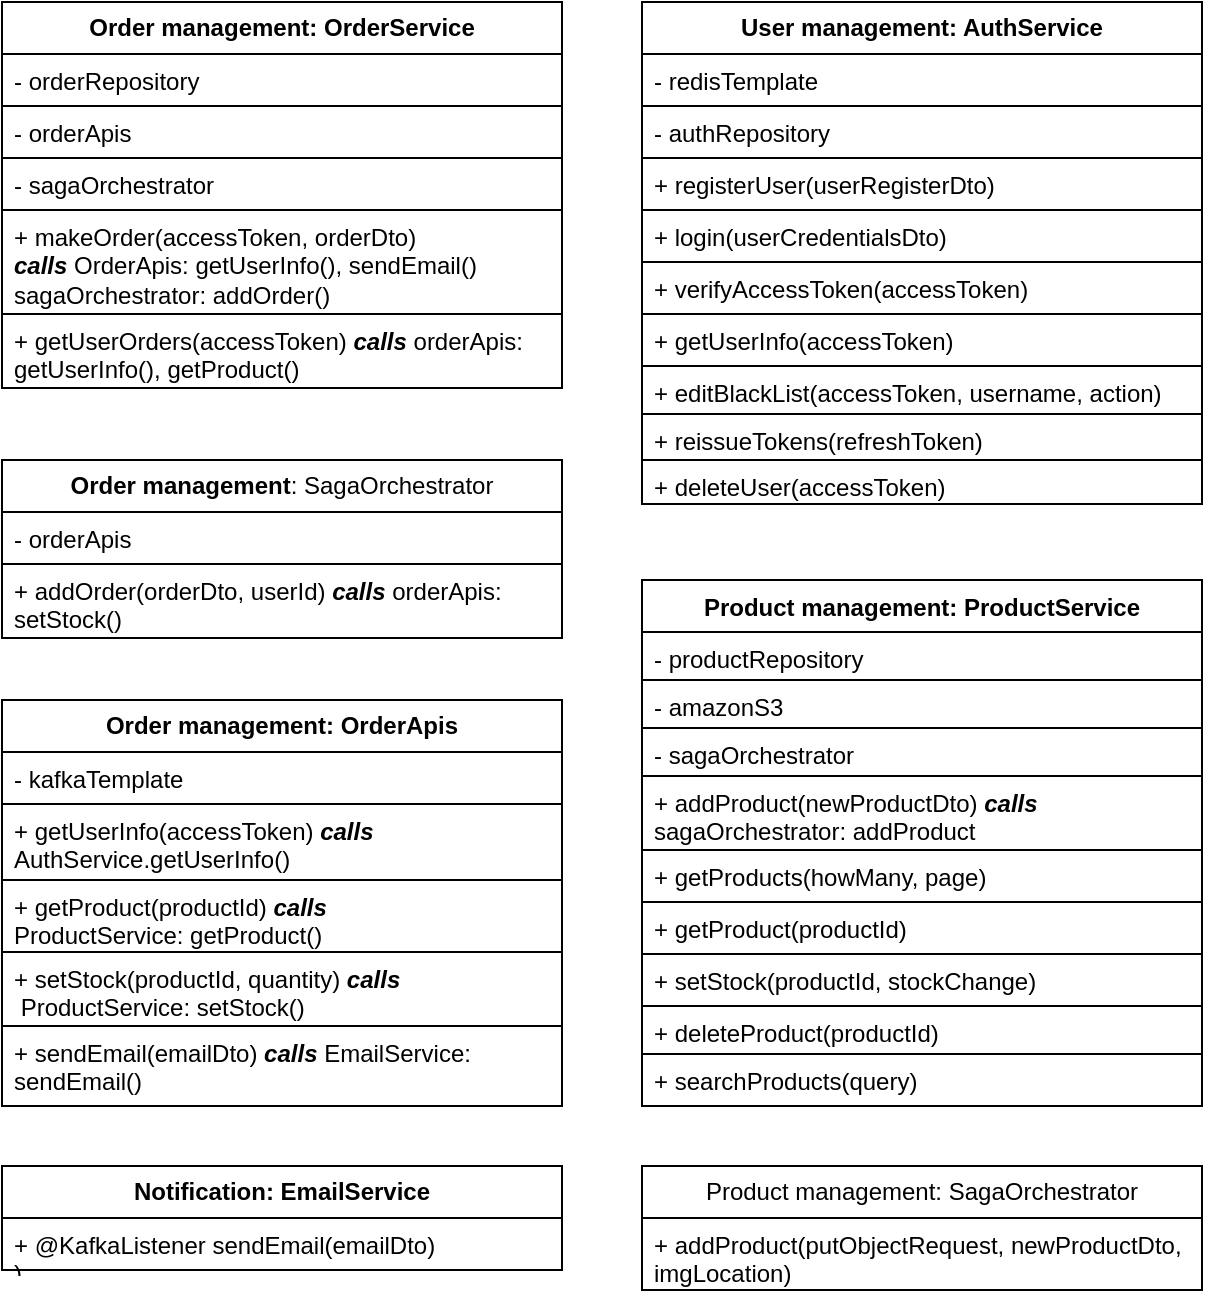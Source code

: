 <mxfile version="21.6.8" type="device">
  <diagram id="C5RBs43oDa-KdzZeNtuy" name="Page-1">
    <mxGraphModel dx="1434" dy="750" grid="1" gridSize="10" guides="1" tooltips="1" connect="1" arrows="1" fold="1" page="1" pageScale="1" pageWidth="827" pageHeight="1169" math="0" shadow="0">
      <root>
        <mxCell id="WIyWlLk6GJQsqaUBKTNV-0" />
        <mxCell id="WIyWlLk6GJQsqaUBKTNV-1" parent="WIyWlLk6GJQsqaUBKTNV-0" />
        <mxCell id="WDx_CuIe-Octs4uv08qH-0" value="&lt;b&gt;Order management: OrderService&lt;/b&gt;" style="swimlane;fontStyle=0;childLayout=stackLayout;horizontal=1;startSize=26;fillColor=none;horizontalStack=0;resizeParent=1;resizeParentMax=0;resizeLast=0;collapsible=1;marginBottom=0;whiteSpace=wrap;html=1;" parent="WIyWlLk6GJQsqaUBKTNV-1" vertex="1">
          <mxGeometry x="40" y="181" width="280" height="193" as="geometry" />
        </mxCell>
        <mxCell id="yiXxhSZXQgnFvCWPOxZt-14" value="- orderRepository" style="text;strokeColor=default;fillColor=default;align=left;verticalAlign=top;spacingLeft=4;spacingRight=4;overflow=hidden;rotatable=0;points=[[0,0.5],[1,0.5]];portConstraint=eastwest;whiteSpace=wrap;html=1;" parent="WDx_CuIe-Octs4uv08qH-0" vertex="1">
          <mxGeometry y="26" width="280" height="26" as="geometry" />
        </mxCell>
        <mxCell id="y1rU6rrnu2hztjk_kFg--3" value="- orderApis" style="text;strokeColor=default;fillColor=default;align=left;verticalAlign=top;spacingLeft=4;spacingRight=4;overflow=hidden;rotatable=0;points=[[0,0.5],[1,0.5]];portConstraint=eastwest;whiteSpace=wrap;html=1;" parent="WDx_CuIe-Octs4uv08qH-0" vertex="1">
          <mxGeometry y="52" width="280" height="26" as="geometry" />
        </mxCell>
        <mxCell id="J1XDDZJ7hEymzh4FE5Py-7" value="- sagaOrchestrator" style="text;strokeColor=default;fillColor=default;align=left;verticalAlign=top;spacingLeft=4;spacingRight=4;overflow=hidden;rotatable=0;points=[[0,0.5],[1,0.5]];portConstraint=eastwest;whiteSpace=wrap;html=1;" parent="WDx_CuIe-Octs4uv08qH-0" vertex="1">
          <mxGeometry y="78" width="280" height="26" as="geometry" />
        </mxCell>
        <mxCell id="WDx_CuIe-Octs4uv08qH-63" value="&lt;div style=&quot;&quot;&gt;&lt;span style=&quot;background-color: initial;&quot;&gt;+ makeOrder(accessToken, orderDto) &lt;b&gt;&lt;i&gt;calls&lt;/i&gt;&lt;/b&gt;&amp;nbsp;OrderApis: getUserInfo(), sendEmail()&amp;nbsp; sagaOrchestrator: addOrder()&lt;/span&gt;&lt;/div&gt;" style="text;strokeColor=default;fillColor=default;align=left;verticalAlign=top;spacingLeft=4;spacingRight=4;overflow=hidden;rotatable=0;points=[[0,0.5],[1,0.5]];portConstraint=eastwest;whiteSpace=wrap;html=1;" parent="WDx_CuIe-Octs4uv08qH-0" vertex="1">
          <mxGeometry y="104" width="280" height="52" as="geometry" />
        </mxCell>
        <mxCell id="3ewt02G-H3lewZuo7l2x-0" value="&lt;div style=&quot;&quot;&gt;+ getUserOrders(accessToken)&amp;nbsp;&lt;b&gt;&lt;i&gt;calls &lt;/i&gt;&lt;/b&gt;orderApis: getUserInfo(), getProduct()&lt;/div&gt;" style="text;strokeColor=default;fillColor=default;align=left;verticalAlign=top;spacingLeft=4;spacingRight=4;overflow=hidden;rotatable=0;points=[[0,0.5],[1,0.5]];portConstraint=eastwest;whiteSpace=wrap;html=1;" parent="WDx_CuIe-Octs4uv08qH-0" vertex="1">
          <mxGeometry y="156" width="280" height="37" as="geometry" />
        </mxCell>
        <mxCell id="WDx_CuIe-Octs4uv08qH-3" value="&lt;b&gt;User management: AuthService&lt;/b&gt;" style="swimlane;fontStyle=0;childLayout=stackLayout;horizontal=1;startSize=26;fillColor=none;horizontalStack=0;resizeParent=1;resizeParentMax=0;resizeLast=0;collapsible=1;marginBottom=0;whiteSpace=wrap;html=1;" parent="WIyWlLk6GJQsqaUBKTNV-1" vertex="1">
          <mxGeometry x="360" y="181" width="280" height="251" as="geometry">
            <mxRectangle x="20" y="170" width="140" height="30" as="alternateBounds" />
          </mxGeometry>
        </mxCell>
        <mxCell id="8E_JehQggY49QroKjotl-3" value="- redisTemplate" style="text;strokeColor=default;fillColor=none;align=left;verticalAlign=top;spacingLeft=4;spacingRight=4;overflow=hidden;rotatable=0;points=[[0,0.5],[1,0.5]];portConstraint=eastwest;whiteSpace=wrap;html=1;" parent="WDx_CuIe-Octs4uv08qH-3" vertex="1">
          <mxGeometry y="26" width="280" height="26" as="geometry" />
        </mxCell>
        <mxCell id="8E_JehQggY49QroKjotl-5" value="- authRepository" style="text;strokeColor=default;fillColor=none;align=left;verticalAlign=top;spacingLeft=4;spacingRight=4;overflow=hidden;rotatable=0;points=[[0,0.5],[1,0.5]];portConstraint=eastwest;whiteSpace=wrap;html=1;" parent="WDx_CuIe-Octs4uv08qH-3" vertex="1">
          <mxGeometry y="52" width="280" height="26" as="geometry" />
        </mxCell>
        <mxCell id="ACRm6PcRQh9-R2Jqdzmm-10" value="+ registerUser(userRegisterDto)" style="text;strokeColor=default;fillColor=none;align=left;verticalAlign=top;spacingLeft=4;spacingRight=4;overflow=hidden;rotatable=0;points=[[0,0.5],[1,0.5]];portConstraint=eastwest;whiteSpace=wrap;html=1;" parent="WDx_CuIe-Octs4uv08qH-3" vertex="1">
          <mxGeometry y="78" width="280" height="26" as="geometry" />
        </mxCell>
        <mxCell id="WDx_CuIe-Octs4uv08qH-15" value="+ login(userCredentialsDto&lt;span style=&quot;background-color: initial;&quot;&gt;)&lt;/span&gt;" style="text;strokeColor=default;fillColor=none;align=left;verticalAlign=top;spacingLeft=4;spacingRight=4;overflow=hidden;rotatable=0;points=[[0,0.5],[1,0.5]];portConstraint=eastwest;whiteSpace=wrap;html=1;" parent="WDx_CuIe-Octs4uv08qH-3" vertex="1">
          <mxGeometry y="104" width="280" height="26" as="geometry" />
        </mxCell>
        <mxCell id="WDx_CuIe-Octs4uv08qH-5" value="&lt;p style=&quot;margin-top: 0pt; margin-bottom: 0pt; margin-left: 0in; direction: ltr; unicode-bidi: embed; word-break: normal;&quot;&gt;+ verifyAccessToken(accessToken)&lt;br&gt;&lt;/p&gt;" style="text;strokeColor=default;fillColor=none;align=left;verticalAlign=top;spacingLeft=4;spacingRight=4;overflow=hidden;rotatable=0;points=[[0,0.5],[1,0.5]];portConstraint=eastwest;whiteSpace=wrap;html=1;" parent="WDx_CuIe-Octs4uv08qH-3" vertex="1">
          <mxGeometry y="130" width="280" height="26" as="geometry" />
        </mxCell>
        <mxCell id="3ewt02G-H3lewZuo7l2x-1" value="+ getUserInfo(accessToken)" style="text;strokeColor=default;fillColor=none;align=left;verticalAlign=top;spacingLeft=4;spacingRight=4;overflow=hidden;rotatable=0;points=[[0,0.5],[1,0.5]];portConstraint=eastwest;whiteSpace=wrap;html=1;" parent="WDx_CuIe-Octs4uv08qH-3" vertex="1">
          <mxGeometry y="156" width="280" height="26" as="geometry" />
        </mxCell>
        <mxCell id="8E_JehQggY49QroKjotl-7" value="+ editBlackList(accessToken, username, action)" style="text;strokeColor=default;fillColor=none;align=left;verticalAlign=top;spacingLeft=4;spacingRight=4;overflow=hidden;rotatable=0;points=[[0,0.5],[1,0.5]];portConstraint=eastwest;whiteSpace=wrap;html=1;" parent="WDx_CuIe-Octs4uv08qH-3" vertex="1">
          <mxGeometry y="182" width="280" height="24" as="geometry" />
        </mxCell>
        <mxCell id="WDx_CuIe-Octs4uv08qH-14" value="&lt;p style=&quot;margin-top: 0pt; margin-bottom: 0pt; margin-left: 0in; direction: ltr; unicode-bidi: embed; word-break: normal;&quot;&gt;+ reissueTokens(refreshToken)&lt;/p&gt;" style="text;strokeColor=default;fillColor=none;align=left;verticalAlign=top;spacingLeft=4;spacingRight=4;overflow=hidden;rotatable=0;points=[[0,0.5],[1,0.5]];portConstraint=eastwest;whiteSpace=wrap;html=1;" parent="WDx_CuIe-Octs4uv08qH-3" vertex="1">
          <mxGeometry y="206" width="280" height="23" as="geometry" />
        </mxCell>
        <mxCell id="yiXxhSZXQgnFvCWPOxZt-1" value="&lt;p style=&quot;margin-top: 0pt; margin-bottom: 0pt; margin-left: 0in; direction: ltr; unicode-bidi: embed; word-break: normal;&quot;&gt;+ deleteUser(accessToken)&lt;/p&gt;" style="text;strokeColor=default;fillColor=none;align=left;verticalAlign=top;spacingLeft=4;spacingRight=4;overflow=hidden;rotatable=0;points=[[0,0.5],[1,0.5]];portConstraint=eastwest;whiteSpace=wrap;html=1;" parent="WDx_CuIe-Octs4uv08qH-3" vertex="1">
          <mxGeometry y="229" width="280" height="22" as="geometry" />
        </mxCell>
        <mxCell id="WDx_CuIe-Octs4uv08qH-31" value="Product management: ProductService" style="swimlane;fontStyle=1;align=center;verticalAlign=top;childLayout=stackLayout;horizontal=1;startSize=26;horizontalStack=0;resizeParent=1;resizeParentMax=0;resizeLast=0;collapsible=1;marginBottom=0;whiteSpace=wrap;html=1;fillColor=none;" parent="WIyWlLk6GJQsqaUBKTNV-1" vertex="1">
          <mxGeometry x="360" y="470" width="280" height="263" as="geometry" />
        </mxCell>
        <mxCell id="5kDgILZs6RtFS-7Jd2IR-0" value="- productRepository" style="text;strokeColor=default;fillColor=none;align=left;verticalAlign=top;spacingLeft=4;spacingRight=4;overflow=hidden;rotatable=0;points=[[0,0.5],[1,0.5]];portConstraint=eastwest;whiteSpace=wrap;html=1;" parent="WDx_CuIe-Octs4uv08qH-31" vertex="1">
          <mxGeometry y="26" width="280" height="24" as="geometry" />
        </mxCell>
        <mxCell id="8E_JehQggY49QroKjotl-4" value="- amazonS3" style="text;strokeColor=default;fillColor=none;align=left;verticalAlign=top;spacingLeft=4;spacingRight=4;overflow=hidden;rotatable=0;points=[[0,0.5],[1,0.5]];portConstraint=eastwest;whiteSpace=wrap;html=1;" parent="WDx_CuIe-Octs4uv08qH-31" vertex="1">
          <mxGeometry y="50" width="280" height="24" as="geometry" />
        </mxCell>
        <mxCell id="J1XDDZJ7hEymzh4FE5Py-4" value="- sagaOrchestrator" style="text;strokeColor=default;fillColor=none;align=left;verticalAlign=top;spacingLeft=4;spacingRight=4;overflow=hidden;rotatable=0;points=[[0,0.5],[1,0.5]];portConstraint=eastwest;whiteSpace=wrap;html=1;" parent="WDx_CuIe-Octs4uv08qH-31" vertex="1">
          <mxGeometry y="74" width="280" height="24" as="geometry" />
        </mxCell>
        <mxCell id="ACRm6PcRQh9-R2Jqdzmm-11" value="+ addProduct(newProductDto) &lt;b&gt;&lt;i&gt;calls &lt;/i&gt;&lt;/b&gt;sagaOrchestrator: addProduct" style="text;strokeColor=default;fillColor=none;align=left;verticalAlign=top;spacingLeft=4;spacingRight=4;overflow=hidden;rotatable=0;points=[[0,0.5],[1,0.5]];portConstraint=eastwest;whiteSpace=wrap;html=1;" parent="WDx_CuIe-Octs4uv08qH-31" vertex="1">
          <mxGeometry y="98" width="280" height="37" as="geometry" />
        </mxCell>
        <mxCell id="WDx_CuIe-Octs4uv08qH-60" value="&lt;p style=&quot;margin-top: 0pt; margin-bottom: 0pt; margin-left: 0in; direction: ltr; unicode-bidi: embed; word-break: normal;&quot;&gt;+ getProducts(howMany, page)&lt;br&gt;&lt;/p&gt;" style="text;strokeColor=default;fillColor=none;align=left;verticalAlign=top;spacingLeft=4;spacingRight=4;overflow=hidden;rotatable=0;points=[[0,0.5],[1,0.5]];portConstraint=eastwest;whiteSpace=wrap;html=1;" parent="WDx_CuIe-Octs4uv08qH-31" vertex="1">
          <mxGeometry y="135" width="280" height="26" as="geometry" />
        </mxCell>
        <mxCell id="3ewt02G-H3lewZuo7l2x-15" value="&lt;p style=&quot;margin-top: 0pt; margin-bottom: 0pt; margin-left: 0in; direction: ltr; unicode-bidi: embed; word-break: normal;&quot;&gt;+ getProduct(productId)&lt;br&gt;&lt;/p&gt;" style="text;strokeColor=default;fillColor=none;align=left;verticalAlign=top;spacingLeft=4;spacingRight=4;overflow=hidden;rotatable=0;points=[[0,0.5],[1,0.5]];portConstraint=eastwest;whiteSpace=wrap;html=1;" parent="WDx_CuIe-Octs4uv08qH-31" vertex="1">
          <mxGeometry y="161" width="280" height="26" as="geometry" />
        </mxCell>
        <mxCell id="WDx_CuIe-Octs4uv08qH-59" value="+ setStock(productId, stockChange)" style="text;strokeColor=default;fillColor=none;align=left;verticalAlign=top;spacingLeft=4;spacingRight=4;overflow=hidden;rotatable=0;points=[[0,0.5],[1,0.5]];portConstraint=eastwest;whiteSpace=wrap;html=1;" parent="WDx_CuIe-Octs4uv08qH-31" vertex="1">
          <mxGeometry y="187" width="280" height="26" as="geometry" />
        </mxCell>
        <mxCell id="3ewt02G-H3lewZuo7l2x-13" value="+ deleteProduct(productId)" style="text;strokeColor=default;fillColor=none;align=left;verticalAlign=top;spacingLeft=4;spacingRight=4;overflow=hidden;rotatable=0;points=[[0,0.5],[1,0.5]];portConstraint=eastwest;whiteSpace=wrap;html=1;" parent="WDx_CuIe-Octs4uv08qH-31" vertex="1">
          <mxGeometry y="213" width="280" height="24" as="geometry" />
        </mxCell>
        <mxCell id="cMKBKneIL7r-WoXifrZN-0" value="+ searchProducts(query)" style="text;strokeColor=default;fillColor=none;align=left;verticalAlign=top;spacingLeft=4;spacingRight=4;overflow=hidden;rotatable=0;points=[[0,0.5],[1,0.5]];portConstraint=eastwest;whiteSpace=wrap;html=1;" parent="WDx_CuIe-Octs4uv08qH-31" vertex="1">
          <mxGeometry y="237" width="280" height="26" as="geometry" />
        </mxCell>
        <mxCell id="npGF-AvqnmreNFFbxmPA-13" value="&lt;b&gt;Notification: EmailService&lt;/b&gt;" style="swimlane;fontStyle=0;childLayout=stackLayout;horizontal=1;startSize=26;fillColor=none;horizontalStack=0;resizeParent=1;resizeParentMax=0;resizeLast=0;collapsible=1;marginBottom=0;whiteSpace=wrap;html=1;" parent="WIyWlLk6GJQsqaUBKTNV-1" vertex="1">
          <mxGeometry x="40" y="763" width="280" height="52" as="geometry" />
        </mxCell>
        <mxCell id="npGF-AvqnmreNFFbxmPA-14" value="+ @KafkaListener sendEmail(emailDto)&lt;br&gt;)&amp;nbsp;" style="text;strokeColor=none;fillColor=none;align=left;verticalAlign=top;spacingLeft=4;spacingRight=4;overflow=hidden;rotatable=0;points=[[0,0.5],[1,0.5]];portConstraint=eastwest;whiteSpace=wrap;html=1;" parent="npGF-AvqnmreNFFbxmPA-13" vertex="1">
          <mxGeometry y="26" width="280" height="26" as="geometry" />
        </mxCell>
        <mxCell id="yiXxhSZXQgnFvCWPOxZt-2" value="&lt;b&gt;Order management: OrderApis&lt;/b&gt;" style="swimlane;fontStyle=0;childLayout=stackLayout;horizontal=1;startSize=26;fillColor=none;horizontalStack=0;resizeParent=1;resizeParentMax=0;resizeLast=0;collapsible=1;marginBottom=0;whiteSpace=wrap;html=1;" parent="WIyWlLk6GJQsqaUBKTNV-1" vertex="1">
          <mxGeometry x="40" y="530" width="280" height="203" as="geometry" />
        </mxCell>
        <mxCell id="8E_JehQggY49QroKjotl-2" value="- kafkaTemplate" style="text;strokeColor=default;fillColor=default;align=left;verticalAlign=top;spacingLeft=4;spacingRight=4;overflow=hidden;rotatable=0;points=[[0,0.5],[1,0.5]];portConstraint=eastwest;whiteSpace=wrap;html=1;" parent="yiXxhSZXQgnFvCWPOxZt-2" vertex="1">
          <mxGeometry y="26" width="280" height="26" as="geometry" />
        </mxCell>
        <mxCell id="y1rU6rrnu2hztjk_kFg--15" value="+ getUserInfo(accessToken) &lt;b&gt;&lt;i&gt;calls &lt;/i&gt;&lt;/b&gt;AuthService.getUserInfo()" style="text;strokeColor=default;fillColor=default;align=left;verticalAlign=top;spacingLeft=4;spacingRight=4;overflow=hidden;rotatable=0;points=[[0,0.5],[1,0.5]];portConstraint=eastwest;whiteSpace=wrap;html=1;" parent="yiXxhSZXQgnFvCWPOxZt-2" vertex="1">
          <mxGeometry y="52" width="280" height="38" as="geometry" />
        </mxCell>
        <mxCell id="4MgXcPCenbFI52nXSHjq-2" value="+&amp;nbsp;getProduct(productId)&amp;nbsp;&lt;b style=&quot;border-color: var(--border-color);&quot;&gt;&lt;i style=&quot;border-color: var(--border-color);&quot;&gt;calls&amp;nbsp;&lt;/i&gt;&lt;/b&gt;&lt;br&gt;ProductService: getProduct()" style="text;strokeColor=default;fillColor=default;align=left;verticalAlign=top;spacingLeft=4;spacingRight=4;overflow=hidden;rotatable=0;points=[[0,0.5],[1,0.5]];portConstraint=eastwest;whiteSpace=wrap;html=1;" vertex="1" parent="yiXxhSZXQgnFvCWPOxZt-2">
          <mxGeometry y="90" width="280" height="36" as="geometry" />
        </mxCell>
        <mxCell id="4MgXcPCenbFI52nXSHjq-3" value="+&amp;nbsp;setStock(productId, quantity)&amp;nbsp;&lt;b style=&quot;border-color: var(--border-color);&quot;&gt;&lt;i style=&quot;border-color: var(--border-color);&quot;&gt;calls&amp;nbsp;&lt;/i&gt;&lt;/b&gt;&lt;br&gt;&amp;nbsp;ProductService: setStock()" style="text;strokeColor=default;fillColor=default;align=left;verticalAlign=top;spacingLeft=4;spacingRight=4;overflow=hidden;rotatable=0;points=[[0,0.5],[1,0.5]];portConstraint=eastwest;whiteSpace=wrap;html=1;" vertex="1" parent="yiXxhSZXQgnFvCWPOxZt-2">
          <mxGeometry y="126" width="280" height="37" as="geometry" />
        </mxCell>
        <mxCell id="y1rU6rrnu2hztjk_kFg--8" value="+ sendEmail(emailDto) &lt;i&gt;&lt;b&gt;calls&lt;/b&gt; &lt;/i&gt;EmailService: sendEmail()" style="text;strokeColor=default;fillColor=default;align=left;verticalAlign=top;spacingLeft=4;spacingRight=4;overflow=hidden;rotatable=0;points=[[0,0.5],[1,0.5]];portConstraint=eastwest;whiteSpace=wrap;html=1;" parent="yiXxhSZXQgnFvCWPOxZt-2" vertex="1">
          <mxGeometry y="163" width="280" height="40" as="geometry" />
        </mxCell>
        <mxCell id="J1XDDZJ7hEymzh4FE5Py-2" value="Product management: SagaOrchestrator" style="swimlane;fontStyle=0;childLayout=stackLayout;horizontal=1;startSize=26;fillColor=none;horizontalStack=0;resizeParent=1;resizeParentMax=0;resizeLast=0;collapsible=1;marginBottom=0;whiteSpace=wrap;html=1;" parent="WIyWlLk6GJQsqaUBKTNV-1" vertex="1">
          <mxGeometry x="360" y="763" width="280" height="62" as="geometry" />
        </mxCell>
        <mxCell id="J1XDDZJ7hEymzh4FE5Py-3" value="+&amp;nbsp;addProduct(putObjectRequest, newProductDto, imgLocation)" style="text;strokeColor=none;fillColor=none;align=left;verticalAlign=top;spacingLeft=4;spacingRight=4;overflow=hidden;rotatable=0;points=[[0,0.5],[1,0.5]];portConstraint=eastwest;whiteSpace=wrap;html=1;" parent="J1XDDZJ7hEymzh4FE5Py-2" vertex="1">
          <mxGeometry y="26" width="280" height="36" as="geometry" />
        </mxCell>
        <mxCell id="J1XDDZJ7hEymzh4FE5Py-5" value="&lt;b style=&quot;border-color: var(--border-color);&quot;&gt;Order management&lt;/b&gt;: SagaOrchestrator" style="swimlane;fontStyle=0;childLayout=stackLayout;horizontal=1;startSize=26;fillColor=none;horizontalStack=0;resizeParent=1;resizeParentMax=0;resizeLast=0;collapsible=1;marginBottom=0;whiteSpace=wrap;html=1;" parent="WIyWlLk6GJQsqaUBKTNV-1" vertex="1">
          <mxGeometry x="40" y="410" width="280" height="89" as="geometry" />
        </mxCell>
        <mxCell id="4MgXcPCenbFI52nXSHjq-4" value="- orderApis" style="text;strokeColor=default;fillColor=default;align=left;verticalAlign=top;spacingLeft=4;spacingRight=4;overflow=hidden;rotatable=0;points=[[0,0.5],[1,0.5]];portConstraint=eastwest;whiteSpace=wrap;html=1;" vertex="1" parent="J1XDDZJ7hEymzh4FE5Py-5">
          <mxGeometry y="26" width="280" height="26" as="geometry" />
        </mxCell>
        <mxCell id="J1XDDZJ7hEymzh4FE5Py-6" value="+&amp;nbsp;addOrder(orderDto, userId)&amp;nbsp;&lt;b&gt;&lt;i&gt;calls &lt;/i&gt;&lt;/b&gt;orderApis: setStock()" style="text;strokeColor=none;fillColor=none;align=left;verticalAlign=top;spacingLeft=4;spacingRight=4;overflow=hidden;rotatable=0;points=[[0,0.5],[1,0.5]];portConstraint=eastwest;whiteSpace=wrap;html=1;" parent="J1XDDZJ7hEymzh4FE5Py-5" vertex="1">
          <mxGeometry y="52" width="280" height="37" as="geometry" />
        </mxCell>
      </root>
    </mxGraphModel>
  </diagram>
</mxfile>
